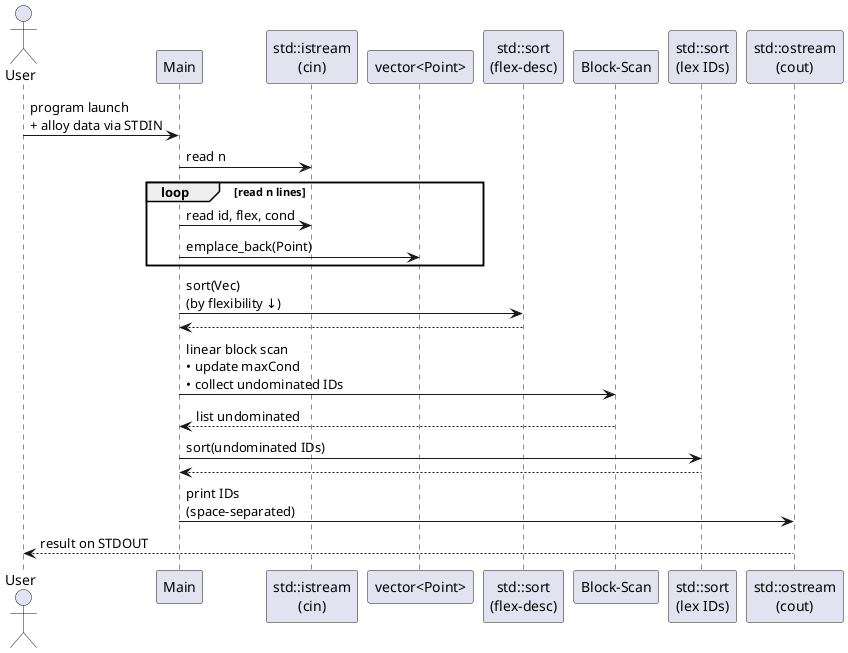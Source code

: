 @startuml TD

actor User
participant Main
participant "std::istream\n(cin)" as Cin
participant "vector<Point>" as Vec
participant "std::sort\n(flex-desc)" as SortFlex
participant "Block-Scan" as Scan
participant "std::sort\n(lex IDs)" as SortIDs
participant "std::ostream\n(cout)" as Cout

User -> Main : program launch\n+ alloy data via STDIN
Main -> Cin : read n
loop read n lines
    Main -> Cin : read id, flex, cond
    Main -> Vec : emplace_back(Point)
end

Main -> SortFlex : sort(Vec)\n(by flexibility ↓)
SortFlex --> Main

Main -> Scan : linear block scan\n• update maxCond\n• collect undominated IDs
Scan --> Main : list undominated

Main -> SortIDs : sort(undominated IDs)
SortIDs --> Main

Main -> Cout : print IDs\n(space-separated)
Cout --> User : result on STDOUT
@enduml